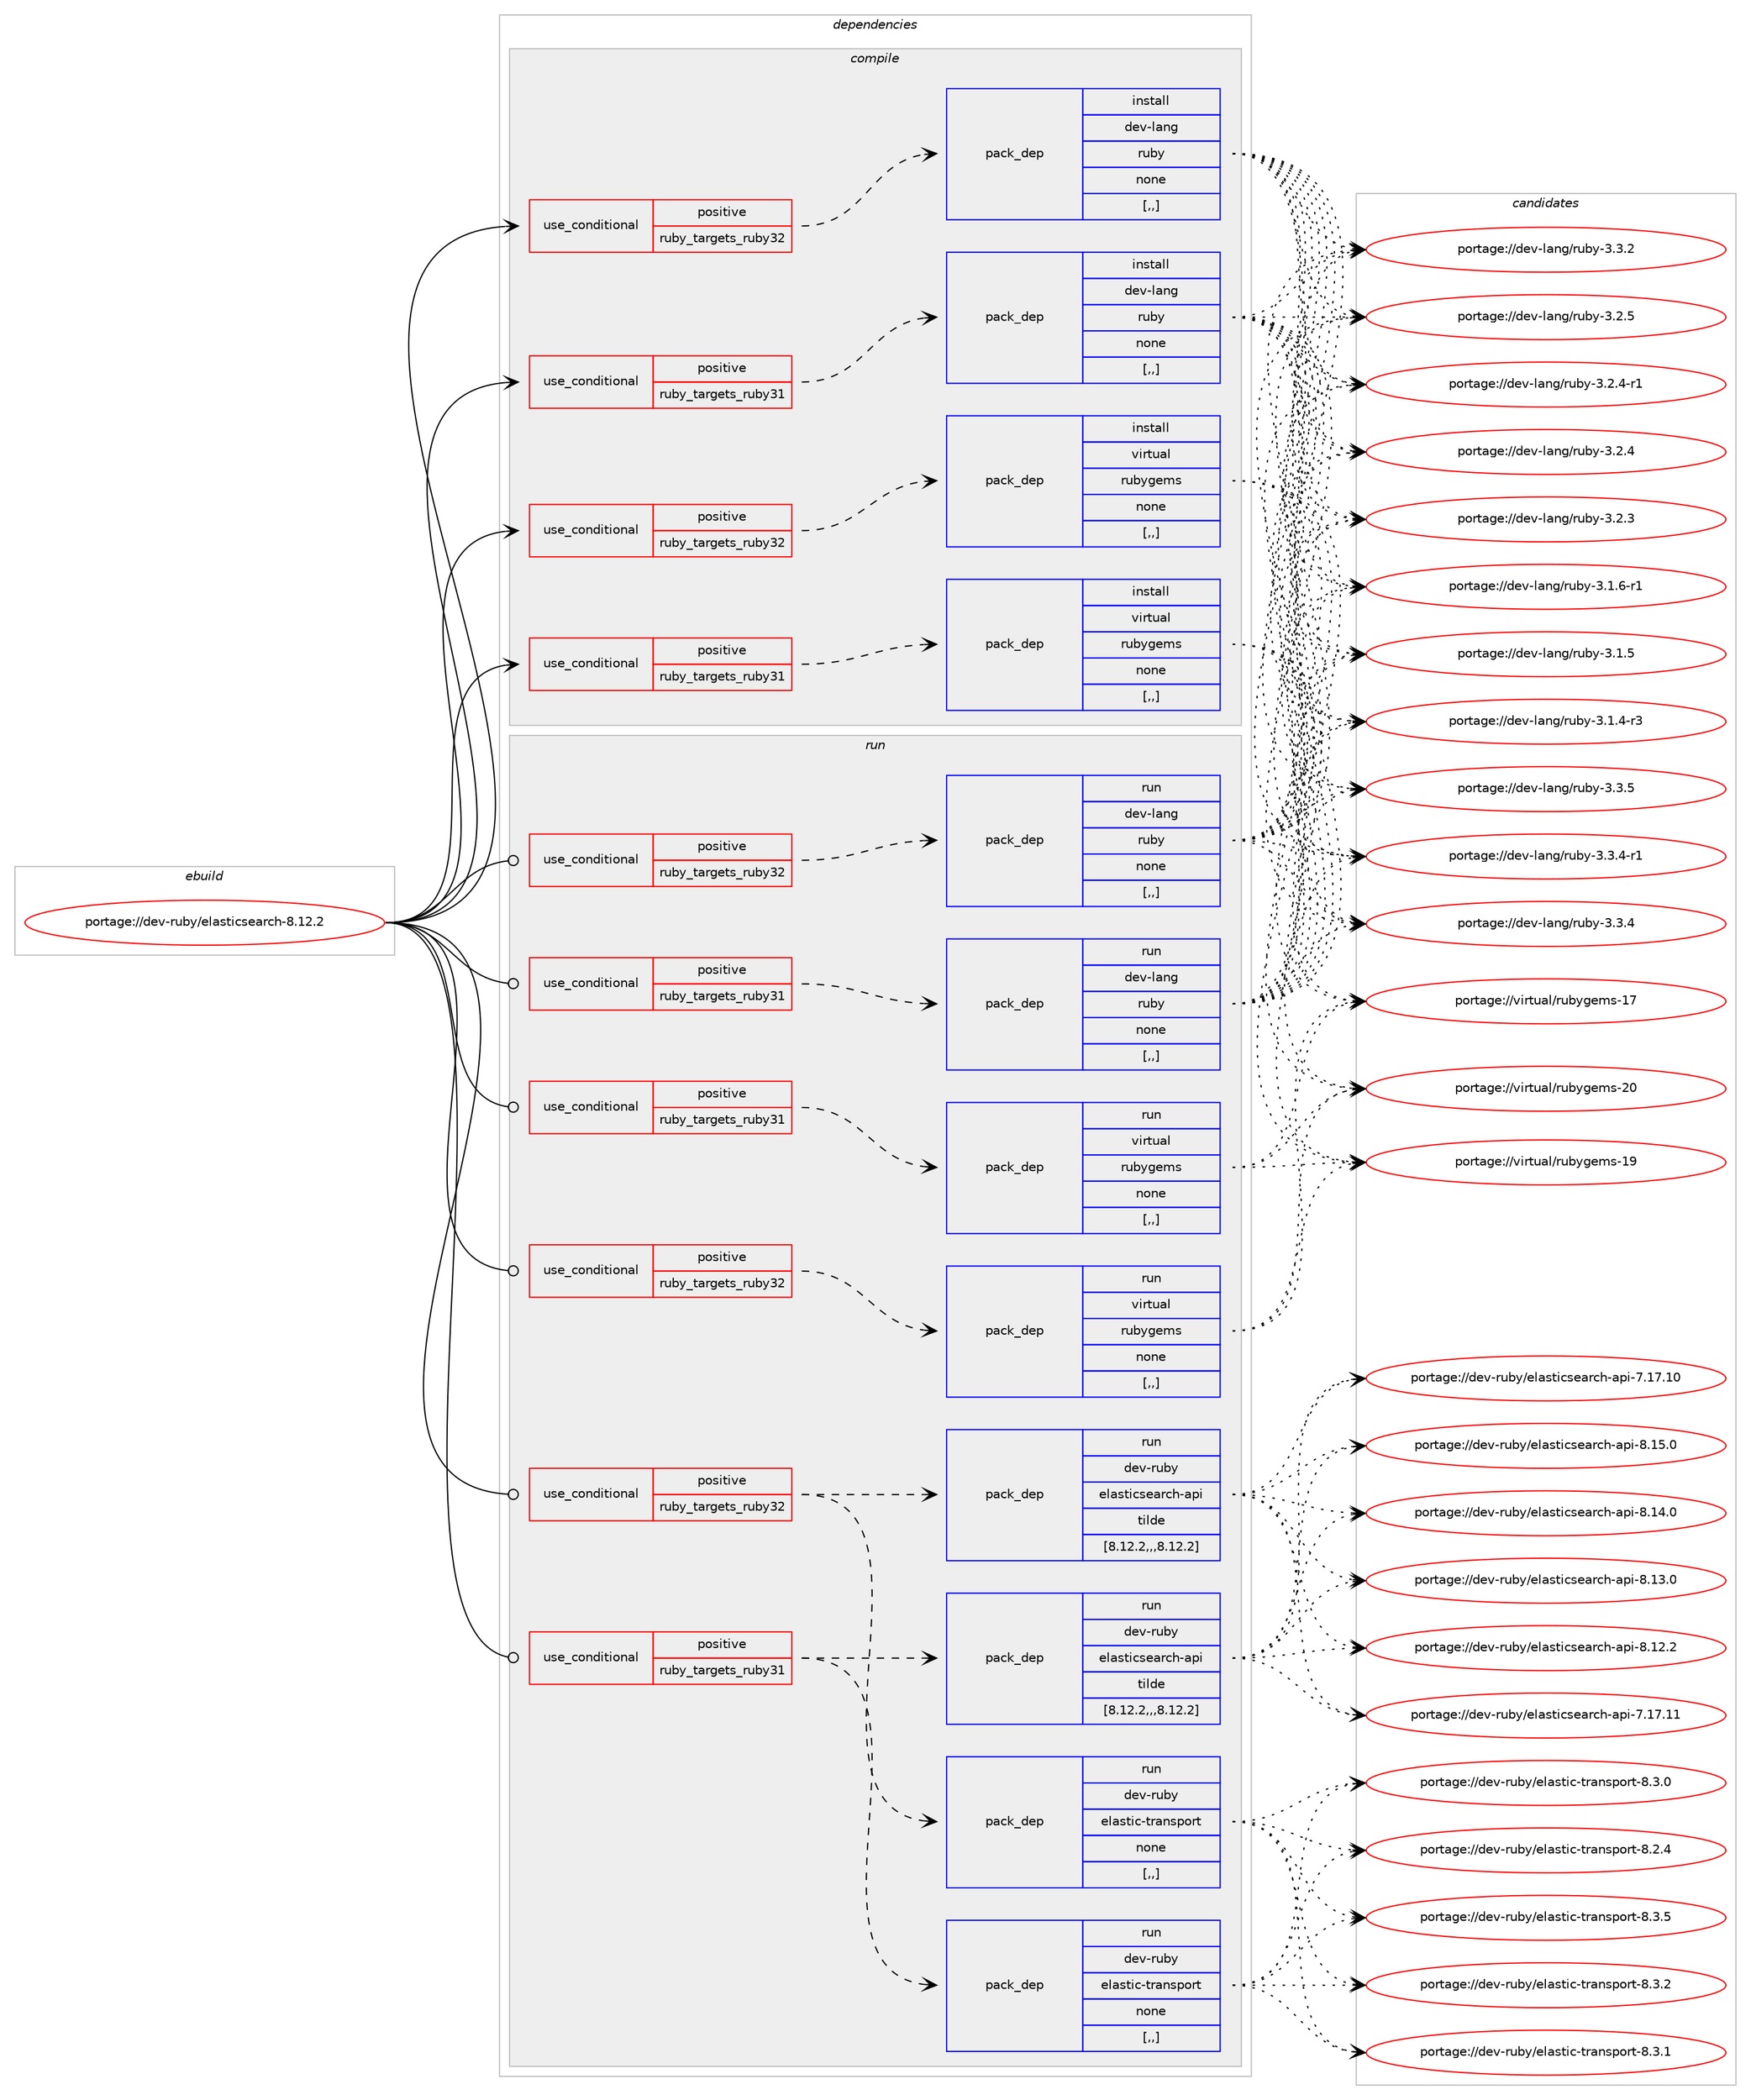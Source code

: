 digraph prolog {

# *************
# Graph options
# *************

newrank=true;
concentrate=true;
compound=true;
graph [rankdir=LR,fontname=Helvetica,fontsize=10,ranksep=1.5];#, ranksep=2.5, nodesep=0.2];
edge  [arrowhead=vee];
node  [fontname=Helvetica,fontsize=10];

# **********
# The ebuild
# **********

subgraph cluster_leftcol {
color=gray;
label=<<i>ebuild</i>>;
id [label="portage://dev-ruby/elasticsearch-8.12.2", color=red, width=4, href="../dev-ruby/elasticsearch-8.12.2.svg"];
}

# ****************
# The dependencies
# ****************

subgraph cluster_midcol {
color=gray;
label=<<i>dependencies</i>>;
subgraph cluster_compile {
fillcolor="#eeeeee";
style=filled;
label=<<i>compile</i>>;
subgraph cond177866 {
dependency677946 [label=<<TABLE BORDER="0" CELLBORDER="1" CELLSPACING="0" CELLPADDING="4"><TR><TD ROWSPAN="3" CELLPADDING="10">use_conditional</TD></TR><TR><TD>positive</TD></TR><TR><TD>ruby_targets_ruby31</TD></TR></TABLE>>, shape=none, color=red];
subgraph pack495178 {
dependency677947 [label=<<TABLE BORDER="0" CELLBORDER="1" CELLSPACING="0" CELLPADDING="4" WIDTH="220"><TR><TD ROWSPAN="6" CELLPADDING="30">pack_dep</TD></TR><TR><TD WIDTH="110">install</TD></TR><TR><TD>dev-lang</TD></TR><TR><TD>ruby</TD></TR><TR><TD>none</TD></TR><TR><TD>[,,]</TD></TR></TABLE>>, shape=none, color=blue];
}
dependency677946:e -> dependency677947:w [weight=20,style="dashed",arrowhead="vee"];
}
id:e -> dependency677946:w [weight=20,style="solid",arrowhead="vee"];
subgraph cond177867 {
dependency677948 [label=<<TABLE BORDER="0" CELLBORDER="1" CELLSPACING="0" CELLPADDING="4"><TR><TD ROWSPAN="3" CELLPADDING="10">use_conditional</TD></TR><TR><TD>positive</TD></TR><TR><TD>ruby_targets_ruby31</TD></TR></TABLE>>, shape=none, color=red];
subgraph pack495179 {
dependency677949 [label=<<TABLE BORDER="0" CELLBORDER="1" CELLSPACING="0" CELLPADDING="4" WIDTH="220"><TR><TD ROWSPAN="6" CELLPADDING="30">pack_dep</TD></TR><TR><TD WIDTH="110">install</TD></TR><TR><TD>virtual</TD></TR><TR><TD>rubygems</TD></TR><TR><TD>none</TD></TR><TR><TD>[,,]</TD></TR></TABLE>>, shape=none, color=blue];
}
dependency677948:e -> dependency677949:w [weight=20,style="dashed",arrowhead="vee"];
}
id:e -> dependency677948:w [weight=20,style="solid",arrowhead="vee"];
subgraph cond177868 {
dependency677950 [label=<<TABLE BORDER="0" CELLBORDER="1" CELLSPACING="0" CELLPADDING="4"><TR><TD ROWSPAN="3" CELLPADDING="10">use_conditional</TD></TR><TR><TD>positive</TD></TR><TR><TD>ruby_targets_ruby32</TD></TR></TABLE>>, shape=none, color=red];
subgraph pack495180 {
dependency677951 [label=<<TABLE BORDER="0" CELLBORDER="1" CELLSPACING="0" CELLPADDING="4" WIDTH="220"><TR><TD ROWSPAN="6" CELLPADDING="30">pack_dep</TD></TR><TR><TD WIDTH="110">install</TD></TR><TR><TD>dev-lang</TD></TR><TR><TD>ruby</TD></TR><TR><TD>none</TD></TR><TR><TD>[,,]</TD></TR></TABLE>>, shape=none, color=blue];
}
dependency677950:e -> dependency677951:w [weight=20,style="dashed",arrowhead="vee"];
}
id:e -> dependency677950:w [weight=20,style="solid",arrowhead="vee"];
subgraph cond177869 {
dependency677952 [label=<<TABLE BORDER="0" CELLBORDER="1" CELLSPACING="0" CELLPADDING="4"><TR><TD ROWSPAN="3" CELLPADDING="10">use_conditional</TD></TR><TR><TD>positive</TD></TR><TR><TD>ruby_targets_ruby32</TD></TR></TABLE>>, shape=none, color=red];
subgraph pack495181 {
dependency677953 [label=<<TABLE BORDER="0" CELLBORDER="1" CELLSPACING="0" CELLPADDING="4" WIDTH="220"><TR><TD ROWSPAN="6" CELLPADDING="30">pack_dep</TD></TR><TR><TD WIDTH="110">install</TD></TR><TR><TD>virtual</TD></TR><TR><TD>rubygems</TD></TR><TR><TD>none</TD></TR><TR><TD>[,,]</TD></TR></TABLE>>, shape=none, color=blue];
}
dependency677952:e -> dependency677953:w [weight=20,style="dashed",arrowhead="vee"];
}
id:e -> dependency677952:w [weight=20,style="solid",arrowhead="vee"];
}
subgraph cluster_compileandrun {
fillcolor="#eeeeee";
style=filled;
label=<<i>compile and run</i>>;
}
subgraph cluster_run {
fillcolor="#eeeeee";
style=filled;
label=<<i>run</i>>;
subgraph cond177870 {
dependency677954 [label=<<TABLE BORDER="0" CELLBORDER="1" CELLSPACING="0" CELLPADDING="4"><TR><TD ROWSPAN="3" CELLPADDING="10">use_conditional</TD></TR><TR><TD>positive</TD></TR><TR><TD>ruby_targets_ruby31</TD></TR></TABLE>>, shape=none, color=red];
subgraph pack495182 {
dependency677955 [label=<<TABLE BORDER="0" CELLBORDER="1" CELLSPACING="0" CELLPADDING="4" WIDTH="220"><TR><TD ROWSPAN="6" CELLPADDING="30">pack_dep</TD></TR><TR><TD WIDTH="110">run</TD></TR><TR><TD>dev-lang</TD></TR><TR><TD>ruby</TD></TR><TR><TD>none</TD></TR><TR><TD>[,,]</TD></TR></TABLE>>, shape=none, color=blue];
}
dependency677954:e -> dependency677955:w [weight=20,style="dashed",arrowhead="vee"];
}
id:e -> dependency677954:w [weight=20,style="solid",arrowhead="odot"];
subgraph cond177871 {
dependency677956 [label=<<TABLE BORDER="0" CELLBORDER="1" CELLSPACING="0" CELLPADDING="4"><TR><TD ROWSPAN="3" CELLPADDING="10">use_conditional</TD></TR><TR><TD>positive</TD></TR><TR><TD>ruby_targets_ruby31</TD></TR></TABLE>>, shape=none, color=red];
subgraph pack495183 {
dependency677957 [label=<<TABLE BORDER="0" CELLBORDER="1" CELLSPACING="0" CELLPADDING="4" WIDTH="220"><TR><TD ROWSPAN="6" CELLPADDING="30">pack_dep</TD></TR><TR><TD WIDTH="110">run</TD></TR><TR><TD>dev-ruby</TD></TR><TR><TD>elasticsearch-api</TD></TR><TR><TD>tilde</TD></TR><TR><TD>[8.12.2,,,8.12.2]</TD></TR></TABLE>>, shape=none, color=blue];
}
dependency677956:e -> dependency677957:w [weight=20,style="dashed",arrowhead="vee"];
subgraph pack495184 {
dependency677958 [label=<<TABLE BORDER="0" CELLBORDER="1" CELLSPACING="0" CELLPADDING="4" WIDTH="220"><TR><TD ROWSPAN="6" CELLPADDING="30">pack_dep</TD></TR><TR><TD WIDTH="110">run</TD></TR><TR><TD>dev-ruby</TD></TR><TR><TD>elastic-transport</TD></TR><TR><TD>none</TD></TR><TR><TD>[,,]</TD></TR></TABLE>>, shape=none, color=blue];
}
dependency677956:e -> dependency677958:w [weight=20,style="dashed",arrowhead="vee"];
}
id:e -> dependency677956:w [weight=20,style="solid",arrowhead="odot"];
subgraph cond177872 {
dependency677959 [label=<<TABLE BORDER="0" CELLBORDER="1" CELLSPACING="0" CELLPADDING="4"><TR><TD ROWSPAN="3" CELLPADDING="10">use_conditional</TD></TR><TR><TD>positive</TD></TR><TR><TD>ruby_targets_ruby31</TD></TR></TABLE>>, shape=none, color=red];
subgraph pack495185 {
dependency677960 [label=<<TABLE BORDER="0" CELLBORDER="1" CELLSPACING="0" CELLPADDING="4" WIDTH="220"><TR><TD ROWSPAN="6" CELLPADDING="30">pack_dep</TD></TR><TR><TD WIDTH="110">run</TD></TR><TR><TD>virtual</TD></TR><TR><TD>rubygems</TD></TR><TR><TD>none</TD></TR><TR><TD>[,,]</TD></TR></TABLE>>, shape=none, color=blue];
}
dependency677959:e -> dependency677960:w [weight=20,style="dashed",arrowhead="vee"];
}
id:e -> dependency677959:w [weight=20,style="solid",arrowhead="odot"];
subgraph cond177873 {
dependency677961 [label=<<TABLE BORDER="0" CELLBORDER="1" CELLSPACING="0" CELLPADDING="4"><TR><TD ROWSPAN="3" CELLPADDING="10">use_conditional</TD></TR><TR><TD>positive</TD></TR><TR><TD>ruby_targets_ruby32</TD></TR></TABLE>>, shape=none, color=red];
subgraph pack495186 {
dependency677962 [label=<<TABLE BORDER="0" CELLBORDER="1" CELLSPACING="0" CELLPADDING="4" WIDTH="220"><TR><TD ROWSPAN="6" CELLPADDING="30">pack_dep</TD></TR><TR><TD WIDTH="110">run</TD></TR><TR><TD>dev-lang</TD></TR><TR><TD>ruby</TD></TR><TR><TD>none</TD></TR><TR><TD>[,,]</TD></TR></TABLE>>, shape=none, color=blue];
}
dependency677961:e -> dependency677962:w [weight=20,style="dashed",arrowhead="vee"];
}
id:e -> dependency677961:w [weight=20,style="solid",arrowhead="odot"];
subgraph cond177874 {
dependency677963 [label=<<TABLE BORDER="0" CELLBORDER="1" CELLSPACING="0" CELLPADDING="4"><TR><TD ROWSPAN="3" CELLPADDING="10">use_conditional</TD></TR><TR><TD>positive</TD></TR><TR><TD>ruby_targets_ruby32</TD></TR></TABLE>>, shape=none, color=red];
subgraph pack495187 {
dependency677964 [label=<<TABLE BORDER="0" CELLBORDER="1" CELLSPACING="0" CELLPADDING="4" WIDTH="220"><TR><TD ROWSPAN="6" CELLPADDING="30">pack_dep</TD></TR><TR><TD WIDTH="110">run</TD></TR><TR><TD>dev-ruby</TD></TR><TR><TD>elasticsearch-api</TD></TR><TR><TD>tilde</TD></TR><TR><TD>[8.12.2,,,8.12.2]</TD></TR></TABLE>>, shape=none, color=blue];
}
dependency677963:e -> dependency677964:w [weight=20,style="dashed",arrowhead="vee"];
subgraph pack495188 {
dependency677965 [label=<<TABLE BORDER="0" CELLBORDER="1" CELLSPACING="0" CELLPADDING="4" WIDTH="220"><TR><TD ROWSPAN="6" CELLPADDING="30">pack_dep</TD></TR><TR><TD WIDTH="110">run</TD></TR><TR><TD>dev-ruby</TD></TR><TR><TD>elastic-transport</TD></TR><TR><TD>none</TD></TR><TR><TD>[,,]</TD></TR></TABLE>>, shape=none, color=blue];
}
dependency677963:e -> dependency677965:w [weight=20,style="dashed",arrowhead="vee"];
}
id:e -> dependency677963:w [weight=20,style="solid",arrowhead="odot"];
subgraph cond177875 {
dependency677966 [label=<<TABLE BORDER="0" CELLBORDER="1" CELLSPACING="0" CELLPADDING="4"><TR><TD ROWSPAN="3" CELLPADDING="10">use_conditional</TD></TR><TR><TD>positive</TD></TR><TR><TD>ruby_targets_ruby32</TD></TR></TABLE>>, shape=none, color=red];
subgraph pack495189 {
dependency677967 [label=<<TABLE BORDER="0" CELLBORDER="1" CELLSPACING="0" CELLPADDING="4" WIDTH="220"><TR><TD ROWSPAN="6" CELLPADDING="30">pack_dep</TD></TR><TR><TD WIDTH="110">run</TD></TR><TR><TD>virtual</TD></TR><TR><TD>rubygems</TD></TR><TR><TD>none</TD></TR><TR><TD>[,,]</TD></TR></TABLE>>, shape=none, color=blue];
}
dependency677966:e -> dependency677967:w [weight=20,style="dashed",arrowhead="vee"];
}
id:e -> dependency677966:w [weight=20,style="solid",arrowhead="odot"];
}
}

# **************
# The candidates
# **************

subgraph cluster_choices {
rank=same;
color=gray;
label=<<i>candidates</i>>;

subgraph choice495178 {
color=black;
nodesep=1;
choice10010111845108971101034711411798121455146514653 [label="portage://dev-lang/ruby-3.3.5", color=red, width=4,href="../dev-lang/ruby-3.3.5.svg"];
choice100101118451089711010347114117981214551465146524511449 [label="portage://dev-lang/ruby-3.3.4-r1", color=red, width=4,href="../dev-lang/ruby-3.3.4-r1.svg"];
choice10010111845108971101034711411798121455146514652 [label="portage://dev-lang/ruby-3.3.4", color=red, width=4,href="../dev-lang/ruby-3.3.4.svg"];
choice10010111845108971101034711411798121455146514650 [label="portage://dev-lang/ruby-3.3.2", color=red, width=4,href="../dev-lang/ruby-3.3.2.svg"];
choice10010111845108971101034711411798121455146504653 [label="portage://dev-lang/ruby-3.2.5", color=red, width=4,href="../dev-lang/ruby-3.2.5.svg"];
choice100101118451089711010347114117981214551465046524511449 [label="portage://dev-lang/ruby-3.2.4-r1", color=red, width=4,href="../dev-lang/ruby-3.2.4-r1.svg"];
choice10010111845108971101034711411798121455146504652 [label="portage://dev-lang/ruby-3.2.4", color=red, width=4,href="../dev-lang/ruby-3.2.4.svg"];
choice10010111845108971101034711411798121455146504651 [label="portage://dev-lang/ruby-3.2.3", color=red, width=4,href="../dev-lang/ruby-3.2.3.svg"];
choice100101118451089711010347114117981214551464946544511449 [label="portage://dev-lang/ruby-3.1.6-r1", color=red, width=4,href="../dev-lang/ruby-3.1.6-r1.svg"];
choice10010111845108971101034711411798121455146494653 [label="portage://dev-lang/ruby-3.1.5", color=red, width=4,href="../dev-lang/ruby-3.1.5.svg"];
choice100101118451089711010347114117981214551464946524511451 [label="portage://dev-lang/ruby-3.1.4-r3", color=red, width=4,href="../dev-lang/ruby-3.1.4-r3.svg"];
dependency677947:e -> choice10010111845108971101034711411798121455146514653:w [style=dotted,weight="100"];
dependency677947:e -> choice100101118451089711010347114117981214551465146524511449:w [style=dotted,weight="100"];
dependency677947:e -> choice10010111845108971101034711411798121455146514652:w [style=dotted,weight="100"];
dependency677947:e -> choice10010111845108971101034711411798121455146514650:w [style=dotted,weight="100"];
dependency677947:e -> choice10010111845108971101034711411798121455146504653:w [style=dotted,weight="100"];
dependency677947:e -> choice100101118451089711010347114117981214551465046524511449:w [style=dotted,weight="100"];
dependency677947:e -> choice10010111845108971101034711411798121455146504652:w [style=dotted,weight="100"];
dependency677947:e -> choice10010111845108971101034711411798121455146504651:w [style=dotted,weight="100"];
dependency677947:e -> choice100101118451089711010347114117981214551464946544511449:w [style=dotted,weight="100"];
dependency677947:e -> choice10010111845108971101034711411798121455146494653:w [style=dotted,weight="100"];
dependency677947:e -> choice100101118451089711010347114117981214551464946524511451:w [style=dotted,weight="100"];
}
subgraph choice495179 {
color=black;
nodesep=1;
choice118105114116117971084711411798121103101109115455048 [label="portage://virtual/rubygems-20", color=red, width=4,href="../virtual/rubygems-20.svg"];
choice118105114116117971084711411798121103101109115454957 [label="portage://virtual/rubygems-19", color=red, width=4,href="../virtual/rubygems-19.svg"];
choice118105114116117971084711411798121103101109115454955 [label="portage://virtual/rubygems-17", color=red, width=4,href="../virtual/rubygems-17.svg"];
dependency677949:e -> choice118105114116117971084711411798121103101109115455048:w [style=dotted,weight="100"];
dependency677949:e -> choice118105114116117971084711411798121103101109115454957:w [style=dotted,weight="100"];
dependency677949:e -> choice118105114116117971084711411798121103101109115454955:w [style=dotted,weight="100"];
}
subgraph choice495180 {
color=black;
nodesep=1;
choice10010111845108971101034711411798121455146514653 [label="portage://dev-lang/ruby-3.3.5", color=red, width=4,href="../dev-lang/ruby-3.3.5.svg"];
choice100101118451089711010347114117981214551465146524511449 [label="portage://dev-lang/ruby-3.3.4-r1", color=red, width=4,href="../dev-lang/ruby-3.3.4-r1.svg"];
choice10010111845108971101034711411798121455146514652 [label="portage://dev-lang/ruby-3.3.4", color=red, width=4,href="../dev-lang/ruby-3.3.4.svg"];
choice10010111845108971101034711411798121455146514650 [label="portage://dev-lang/ruby-3.3.2", color=red, width=4,href="../dev-lang/ruby-3.3.2.svg"];
choice10010111845108971101034711411798121455146504653 [label="portage://dev-lang/ruby-3.2.5", color=red, width=4,href="../dev-lang/ruby-3.2.5.svg"];
choice100101118451089711010347114117981214551465046524511449 [label="portage://dev-lang/ruby-3.2.4-r1", color=red, width=4,href="../dev-lang/ruby-3.2.4-r1.svg"];
choice10010111845108971101034711411798121455146504652 [label="portage://dev-lang/ruby-3.2.4", color=red, width=4,href="../dev-lang/ruby-3.2.4.svg"];
choice10010111845108971101034711411798121455146504651 [label="portage://dev-lang/ruby-3.2.3", color=red, width=4,href="../dev-lang/ruby-3.2.3.svg"];
choice100101118451089711010347114117981214551464946544511449 [label="portage://dev-lang/ruby-3.1.6-r1", color=red, width=4,href="../dev-lang/ruby-3.1.6-r1.svg"];
choice10010111845108971101034711411798121455146494653 [label="portage://dev-lang/ruby-3.1.5", color=red, width=4,href="../dev-lang/ruby-3.1.5.svg"];
choice100101118451089711010347114117981214551464946524511451 [label="portage://dev-lang/ruby-3.1.4-r3", color=red, width=4,href="../dev-lang/ruby-3.1.4-r3.svg"];
dependency677951:e -> choice10010111845108971101034711411798121455146514653:w [style=dotted,weight="100"];
dependency677951:e -> choice100101118451089711010347114117981214551465146524511449:w [style=dotted,weight="100"];
dependency677951:e -> choice10010111845108971101034711411798121455146514652:w [style=dotted,weight="100"];
dependency677951:e -> choice10010111845108971101034711411798121455146514650:w [style=dotted,weight="100"];
dependency677951:e -> choice10010111845108971101034711411798121455146504653:w [style=dotted,weight="100"];
dependency677951:e -> choice100101118451089711010347114117981214551465046524511449:w [style=dotted,weight="100"];
dependency677951:e -> choice10010111845108971101034711411798121455146504652:w [style=dotted,weight="100"];
dependency677951:e -> choice10010111845108971101034711411798121455146504651:w [style=dotted,weight="100"];
dependency677951:e -> choice100101118451089711010347114117981214551464946544511449:w [style=dotted,weight="100"];
dependency677951:e -> choice10010111845108971101034711411798121455146494653:w [style=dotted,weight="100"];
dependency677951:e -> choice100101118451089711010347114117981214551464946524511451:w [style=dotted,weight="100"];
}
subgraph choice495181 {
color=black;
nodesep=1;
choice118105114116117971084711411798121103101109115455048 [label="portage://virtual/rubygems-20", color=red, width=4,href="../virtual/rubygems-20.svg"];
choice118105114116117971084711411798121103101109115454957 [label="portage://virtual/rubygems-19", color=red, width=4,href="../virtual/rubygems-19.svg"];
choice118105114116117971084711411798121103101109115454955 [label="portage://virtual/rubygems-17", color=red, width=4,href="../virtual/rubygems-17.svg"];
dependency677953:e -> choice118105114116117971084711411798121103101109115455048:w [style=dotted,weight="100"];
dependency677953:e -> choice118105114116117971084711411798121103101109115454957:w [style=dotted,weight="100"];
dependency677953:e -> choice118105114116117971084711411798121103101109115454955:w [style=dotted,weight="100"];
}
subgraph choice495182 {
color=black;
nodesep=1;
choice10010111845108971101034711411798121455146514653 [label="portage://dev-lang/ruby-3.3.5", color=red, width=4,href="../dev-lang/ruby-3.3.5.svg"];
choice100101118451089711010347114117981214551465146524511449 [label="portage://dev-lang/ruby-3.3.4-r1", color=red, width=4,href="../dev-lang/ruby-3.3.4-r1.svg"];
choice10010111845108971101034711411798121455146514652 [label="portage://dev-lang/ruby-3.3.4", color=red, width=4,href="../dev-lang/ruby-3.3.4.svg"];
choice10010111845108971101034711411798121455146514650 [label="portage://dev-lang/ruby-3.3.2", color=red, width=4,href="../dev-lang/ruby-3.3.2.svg"];
choice10010111845108971101034711411798121455146504653 [label="portage://dev-lang/ruby-3.2.5", color=red, width=4,href="../dev-lang/ruby-3.2.5.svg"];
choice100101118451089711010347114117981214551465046524511449 [label="portage://dev-lang/ruby-3.2.4-r1", color=red, width=4,href="../dev-lang/ruby-3.2.4-r1.svg"];
choice10010111845108971101034711411798121455146504652 [label="portage://dev-lang/ruby-3.2.4", color=red, width=4,href="../dev-lang/ruby-3.2.4.svg"];
choice10010111845108971101034711411798121455146504651 [label="portage://dev-lang/ruby-3.2.3", color=red, width=4,href="../dev-lang/ruby-3.2.3.svg"];
choice100101118451089711010347114117981214551464946544511449 [label="portage://dev-lang/ruby-3.1.6-r1", color=red, width=4,href="../dev-lang/ruby-3.1.6-r1.svg"];
choice10010111845108971101034711411798121455146494653 [label="portage://dev-lang/ruby-3.1.5", color=red, width=4,href="../dev-lang/ruby-3.1.5.svg"];
choice100101118451089711010347114117981214551464946524511451 [label="portage://dev-lang/ruby-3.1.4-r3", color=red, width=4,href="../dev-lang/ruby-3.1.4-r3.svg"];
dependency677955:e -> choice10010111845108971101034711411798121455146514653:w [style=dotted,weight="100"];
dependency677955:e -> choice100101118451089711010347114117981214551465146524511449:w [style=dotted,weight="100"];
dependency677955:e -> choice10010111845108971101034711411798121455146514652:w [style=dotted,weight="100"];
dependency677955:e -> choice10010111845108971101034711411798121455146514650:w [style=dotted,weight="100"];
dependency677955:e -> choice10010111845108971101034711411798121455146504653:w [style=dotted,weight="100"];
dependency677955:e -> choice100101118451089711010347114117981214551465046524511449:w [style=dotted,weight="100"];
dependency677955:e -> choice10010111845108971101034711411798121455146504652:w [style=dotted,weight="100"];
dependency677955:e -> choice10010111845108971101034711411798121455146504651:w [style=dotted,weight="100"];
dependency677955:e -> choice100101118451089711010347114117981214551464946544511449:w [style=dotted,weight="100"];
dependency677955:e -> choice10010111845108971101034711411798121455146494653:w [style=dotted,weight="100"];
dependency677955:e -> choice100101118451089711010347114117981214551464946524511451:w [style=dotted,weight="100"];
}
subgraph choice495183 {
color=black;
nodesep=1;
choice10010111845114117981214710110897115116105991151019711499104459711210545564649534648 [label="portage://dev-ruby/elasticsearch-api-8.15.0", color=red, width=4,href="../dev-ruby/elasticsearch-api-8.15.0.svg"];
choice10010111845114117981214710110897115116105991151019711499104459711210545564649524648 [label="portage://dev-ruby/elasticsearch-api-8.14.0", color=red, width=4,href="../dev-ruby/elasticsearch-api-8.14.0.svg"];
choice10010111845114117981214710110897115116105991151019711499104459711210545564649514648 [label="portage://dev-ruby/elasticsearch-api-8.13.0", color=red, width=4,href="../dev-ruby/elasticsearch-api-8.13.0.svg"];
choice10010111845114117981214710110897115116105991151019711499104459711210545564649504650 [label="portage://dev-ruby/elasticsearch-api-8.12.2", color=red, width=4,href="../dev-ruby/elasticsearch-api-8.12.2.svg"];
choice1001011184511411798121471011089711511610599115101971149910445971121054555464955464949 [label="portage://dev-ruby/elasticsearch-api-7.17.11", color=red, width=4,href="../dev-ruby/elasticsearch-api-7.17.11.svg"];
choice1001011184511411798121471011089711511610599115101971149910445971121054555464955464948 [label="portage://dev-ruby/elasticsearch-api-7.17.10", color=red, width=4,href="../dev-ruby/elasticsearch-api-7.17.10.svg"];
dependency677957:e -> choice10010111845114117981214710110897115116105991151019711499104459711210545564649534648:w [style=dotted,weight="100"];
dependency677957:e -> choice10010111845114117981214710110897115116105991151019711499104459711210545564649524648:w [style=dotted,weight="100"];
dependency677957:e -> choice10010111845114117981214710110897115116105991151019711499104459711210545564649514648:w [style=dotted,weight="100"];
dependency677957:e -> choice10010111845114117981214710110897115116105991151019711499104459711210545564649504650:w [style=dotted,weight="100"];
dependency677957:e -> choice1001011184511411798121471011089711511610599115101971149910445971121054555464955464949:w [style=dotted,weight="100"];
dependency677957:e -> choice1001011184511411798121471011089711511610599115101971149910445971121054555464955464948:w [style=dotted,weight="100"];
}
subgraph choice495184 {
color=black;
nodesep=1;
choice10010111845114117981214710110897115116105994511611497110115112111114116455646514653 [label="portage://dev-ruby/elastic-transport-8.3.5", color=red, width=4,href="../dev-ruby/elastic-transport-8.3.5.svg"];
choice10010111845114117981214710110897115116105994511611497110115112111114116455646514650 [label="portage://dev-ruby/elastic-transport-8.3.2", color=red, width=4,href="../dev-ruby/elastic-transport-8.3.2.svg"];
choice10010111845114117981214710110897115116105994511611497110115112111114116455646514649 [label="portage://dev-ruby/elastic-transport-8.3.1", color=red, width=4,href="../dev-ruby/elastic-transport-8.3.1.svg"];
choice10010111845114117981214710110897115116105994511611497110115112111114116455646514648 [label="portage://dev-ruby/elastic-transport-8.3.0", color=red, width=4,href="../dev-ruby/elastic-transport-8.3.0.svg"];
choice10010111845114117981214710110897115116105994511611497110115112111114116455646504652 [label="portage://dev-ruby/elastic-transport-8.2.4", color=red, width=4,href="../dev-ruby/elastic-transport-8.2.4.svg"];
dependency677958:e -> choice10010111845114117981214710110897115116105994511611497110115112111114116455646514653:w [style=dotted,weight="100"];
dependency677958:e -> choice10010111845114117981214710110897115116105994511611497110115112111114116455646514650:w [style=dotted,weight="100"];
dependency677958:e -> choice10010111845114117981214710110897115116105994511611497110115112111114116455646514649:w [style=dotted,weight="100"];
dependency677958:e -> choice10010111845114117981214710110897115116105994511611497110115112111114116455646514648:w [style=dotted,weight="100"];
dependency677958:e -> choice10010111845114117981214710110897115116105994511611497110115112111114116455646504652:w [style=dotted,weight="100"];
}
subgraph choice495185 {
color=black;
nodesep=1;
choice118105114116117971084711411798121103101109115455048 [label="portage://virtual/rubygems-20", color=red, width=4,href="../virtual/rubygems-20.svg"];
choice118105114116117971084711411798121103101109115454957 [label="portage://virtual/rubygems-19", color=red, width=4,href="../virtual/rubygems-19.svg"];
choice118105114116117971084711411798121103101109115454955 [label="portage://virtual/rubygems-17", color=red, width=4,href="../virtual/rubygems-17.svg"];
dependency677960:e -> choice118105114116117971084711411798121103101109115455048:w [style=dotted,weight="100"];
dependency677960:e -> choice118105114116117971084711411798121103101109115454957:w [style=dotted,weight="100"];
dependency677960:e -> choice118105114116117971084711411798121103101109115454955:w [style=dotted,weight="100"];
}
subgraph choice495186 {
color=black;
nodesep=1;
choice10010111845108971101034711411798121455146514653 [label="portage://dev-lang/ruby-3.3.5", color=red, width=4,href="../dev-lang/ruby-3.3.5.svg"];
choice100101118451089711010347114117981214551465146524511449 [label="portage://dev-lang/ruby-3.3.4-r1", color=red, width=4,href="../dev-lang/ruby-3.3.4-r1.svg"];
choice10010111845108971101034711411798121455146514652 [label="portage://dev-lang/ruby-3.3.4", color=red, width=4,href="../dev-lang/ruby-3.3.4.svg"];
choice10010111845108971101034711411798121455146514650 [label="portage://dev-lang/ruby-3.3.2", color=red, width=4,href="../dev-lang/ruby-3.3.2.svg"];
choice10010111845108971101034711411798121455146504653 [label="portage://dev-lang/ruby-3.2.5", color=red, width=4,href="../dev-lang/ruby-3.2.5.svg"];
choice100101118451089711010347114117981214551465046524511449 [label="portage://dev-lang/ruby-3.2.4-r1", color=red, width=4,href="../dev-lang/ruby-3.2.4-r1.svg"];
choice10010111845108971101034711411798121455146504652 [label="portage://dev-lang/ruby-3.2.4", color=red, width=4,href="../dev-lang/ruby-3.2.4.svg"];
choice10010111845108971101034711411798121455146504651 [label="portage://dev-lang/ruby-3.2.3", color=red, width=4,href="../dev-lang/ruby-3.2.3.svg"];
choice100101118451089711010347114117981214551464946544511449 [label="portage://dev-lang/ruby-3.1.6-r1", color=red, width=4,href="../dev-lang/ruby-3.1.6-r1.svg"];
choice10010111845108971101034711411798121455146494653 [label="portage://dev-lang/ruby-3.1.5", color=red, width=4,href="../dev-lang/ruby-3.1.5.svg"];
choice100101118451089711010347114117981214551464946524511451 [label="portage://dev-lang/ruby-3.1.4-r3", color=red, width=4,href="../dev-lang/ruby-3.1.4-r3.svg"];
dependency677962:e -> choice10010111845108971101034711411798121455146514653:w [style=dotted,weight="100"];
dependency677962:e -> choice100101118451089711010347114117981214551465146524511449:w [style=dotted,weight="100"];
dependency677962:e -> choice10010111845108971101034711411798121455146514652:w [style=dotted,weight="100"];
dependency677962:e -> choice10010111845108971101034711411798121455146514650:w [style=dotted,weight="100"];
dependency677962:e -> choice10010111845108971101034711411798121455146504653:w [style=dotted,weight="100"];
dependency677962:e -> choice100101118451089711010347114117981214551465046524511449:w [style=dotted,weight="100"];
dependency677962:e -> choice10010111845108971101034711411798121455146504652:w [style=dotted,weight="100"];
dependency677962:e -> choice10010111845108971101034711411798121455146504651:w [style=dotted,weight="100"];
dependency677962:e -> choice100101118451089711010347114117981214551464946544511449:w [style=dotted,weight="100"];
dependency677962:e -> choice10010111845108971101034711411798121455146494653:w [style=dotted,weight="100"];
dependency677962:e -> choice100101118451089711010347114117981214551464946524511451:w [style=dotted,weight="100"];
}
subgraph choice495187 {
color=black;
nodesep=1;
choice10010111845114117981214710110897115116105991151019711499104459711210545564649534648 [label="portage://dev-ruby/elasticsearch-api-8.15.0", color=red, width=4,href="../dev-ruby/elasticsearch-api-8.15.0.svg"];
choice10010111845114117981214710110897115116105991151019711499104459711210545564649524648 [label="portage://dev-ruby/elasticsearch-api-8.14.0", color=red, width=4,href="../dev-ruby/elasticsearch-api-8.14.0.svg"];
choice10010111845114117981214710110897115116105991151019711499104459711210545564649514648 [label="portage://dev-ruby/elasticsearch-api-8.13.0", color=red, width=4,href="../dev-ruby/elasticsearch-api-8.13.0.svg"];
choice10010111845114117981214710110897115116105991151019711499104459711210545564649504650 [label="portage://dev-ruby/elasticsearch-api-8.12.2", color=red, width=4,href="../dev-ruby/elasticsearch-api-8.12.2.svg"];
choice1001011184511411798121471011089711511610599115101971149910445971121054555464955464949 [label="portage://dev-ruby/elasticsearch-api-7.17.11", color=red, width=4,href="../dev-ruby/elasticsearch-api-7.17.11.svg"];
choice1001011184511411798121471011089711511610599115101971149910445971121054555464955464948 [label="portage://dev-ruby/elasticsearch-api-7.17.10", color=red, width=4,href="../dev-ruby/elasticsearch-api-7.17.10.svg"];
dependency677964:e -> choice10010111845114117981214710110897115116105991151019711499104459711210545564649534648:w [style=dotted,weight="100"];
dependency677964:e -> choice10010111845114117981214710110897115116105991151019711499104459711210545564649524648:w [style=dotted,weight="100"];
dependency677964:e -> choice10010111845114117981214710110897115116105991151019711499104459711210545564649514648:w [style=dotted,weight="100"];
dependency677964:e -> choice10010111845114117981214710110897115116105991151019711499104459711210545564649504650:w [style=dotted,weight="100"];
dependency677964:e -> choice1001011184511411798121471011089711511610599115101971149910445971121054555464955464949:w [style=dotted,weight="100"];
dependency677964:e -> choice1001011184511411798121471011089711511610599115101971149910445971121054555464955464948:w [style=dotted,weight="100"];
}
subgraph choice495188 {
color=black;
nodesep=1;
choice10010111845114117981214710110897115116105994511611497110115112111114116455646514653 [label="portage://dev-ruby/elastic-transport-8.3.5", color=red, width=4,href="../dev-ruby/elastic-transport-8.3.5.svg"];
choice10010111845114117981214710110897115116105994511611497110115112111114116455646514650 [label="portage://dev-ruby/elastic-transport-8.3.2", color=red, width=4,href="../dev-ruby/elastic-transport-8.3.2.svg"];
choice10010111845114117981214710110897115116105994511611497110115112111114116455646514649 [label="portage://dev-ruby/elastic-transport-8.3.1", color=red, width=4,href="../dev-ruby/elastic-transport-8.3.1.svg"];
choice10010111845114117981214710110897115116105994511611497110115112111114116455646514648 [label="portage://dev-ruby/elastic-transport-8.3.0", color=red, width=4,href="../dev-ruby/elastic-transport-8.3.0.svg"];
choice10010111845114117981214710110897115116105994511611497110115112111114116455646504652 [label="portage://dev-ruby/elastic-transport-8.2.4", color=red, width=4,href="../dev-ruby/elastic-transport-8.2.4.svg"];
dependency677965:e -> choice10010111845114117981214710110897115116105994511611497110115112111114116455646514653:w [style=dotted,weight="100"];
dependency677965:e -> choice10010111845114117981214710110897115116105994511611497110115112111114116455646514650:w [style=dotted,weight="100"];
dependency677965:e -> choice10010111845114117981214710110897115116105994511611497110115112111114116455646514649:w [style=dotted,weight="100"];
dependency677965:e -> choice10010111845114117981214710110897115116105994511611497110115112111114116455646514648:w [style=dotted,weight="100"];
dependency677965:e -> choice10010111845114117981214710110897115116105994511611497110115112111114116455646504652:w [style=dotted,weight="100"];
}
subgraph choice495189 {
color=black;
nodesep=1;
choice118105114116117971084711411798121103101109115455048 [label="portage://virtual/rubygems-20", color=red, width=4,href="../virtual/rubygems-20.svg"];
choice118105114116117971084711411798121103101109115454957 [label="portage://virtual/rubygems-19", color=red, width=4,href="../virtual/rubygems-19.svg"];
choice118105114116117971084711411798121103101109115454955 [label="portage://virtual/rubygems-17", color=red, width=4,href="../virtual/rubygems-17.svg"];
dependency677967:e -> choice118105114116117971084711411798121103101109115455048:w [style=dotted,weight="100"];
dependency677967:e -> choice118105114116117971084711411798121103101109115454957:w [style=dotted,weight="100"];
dependency677967:e -> choice118105114116117971084711411798121103101109115454955:w [style=dotted,weight="100"];
}
}

}
